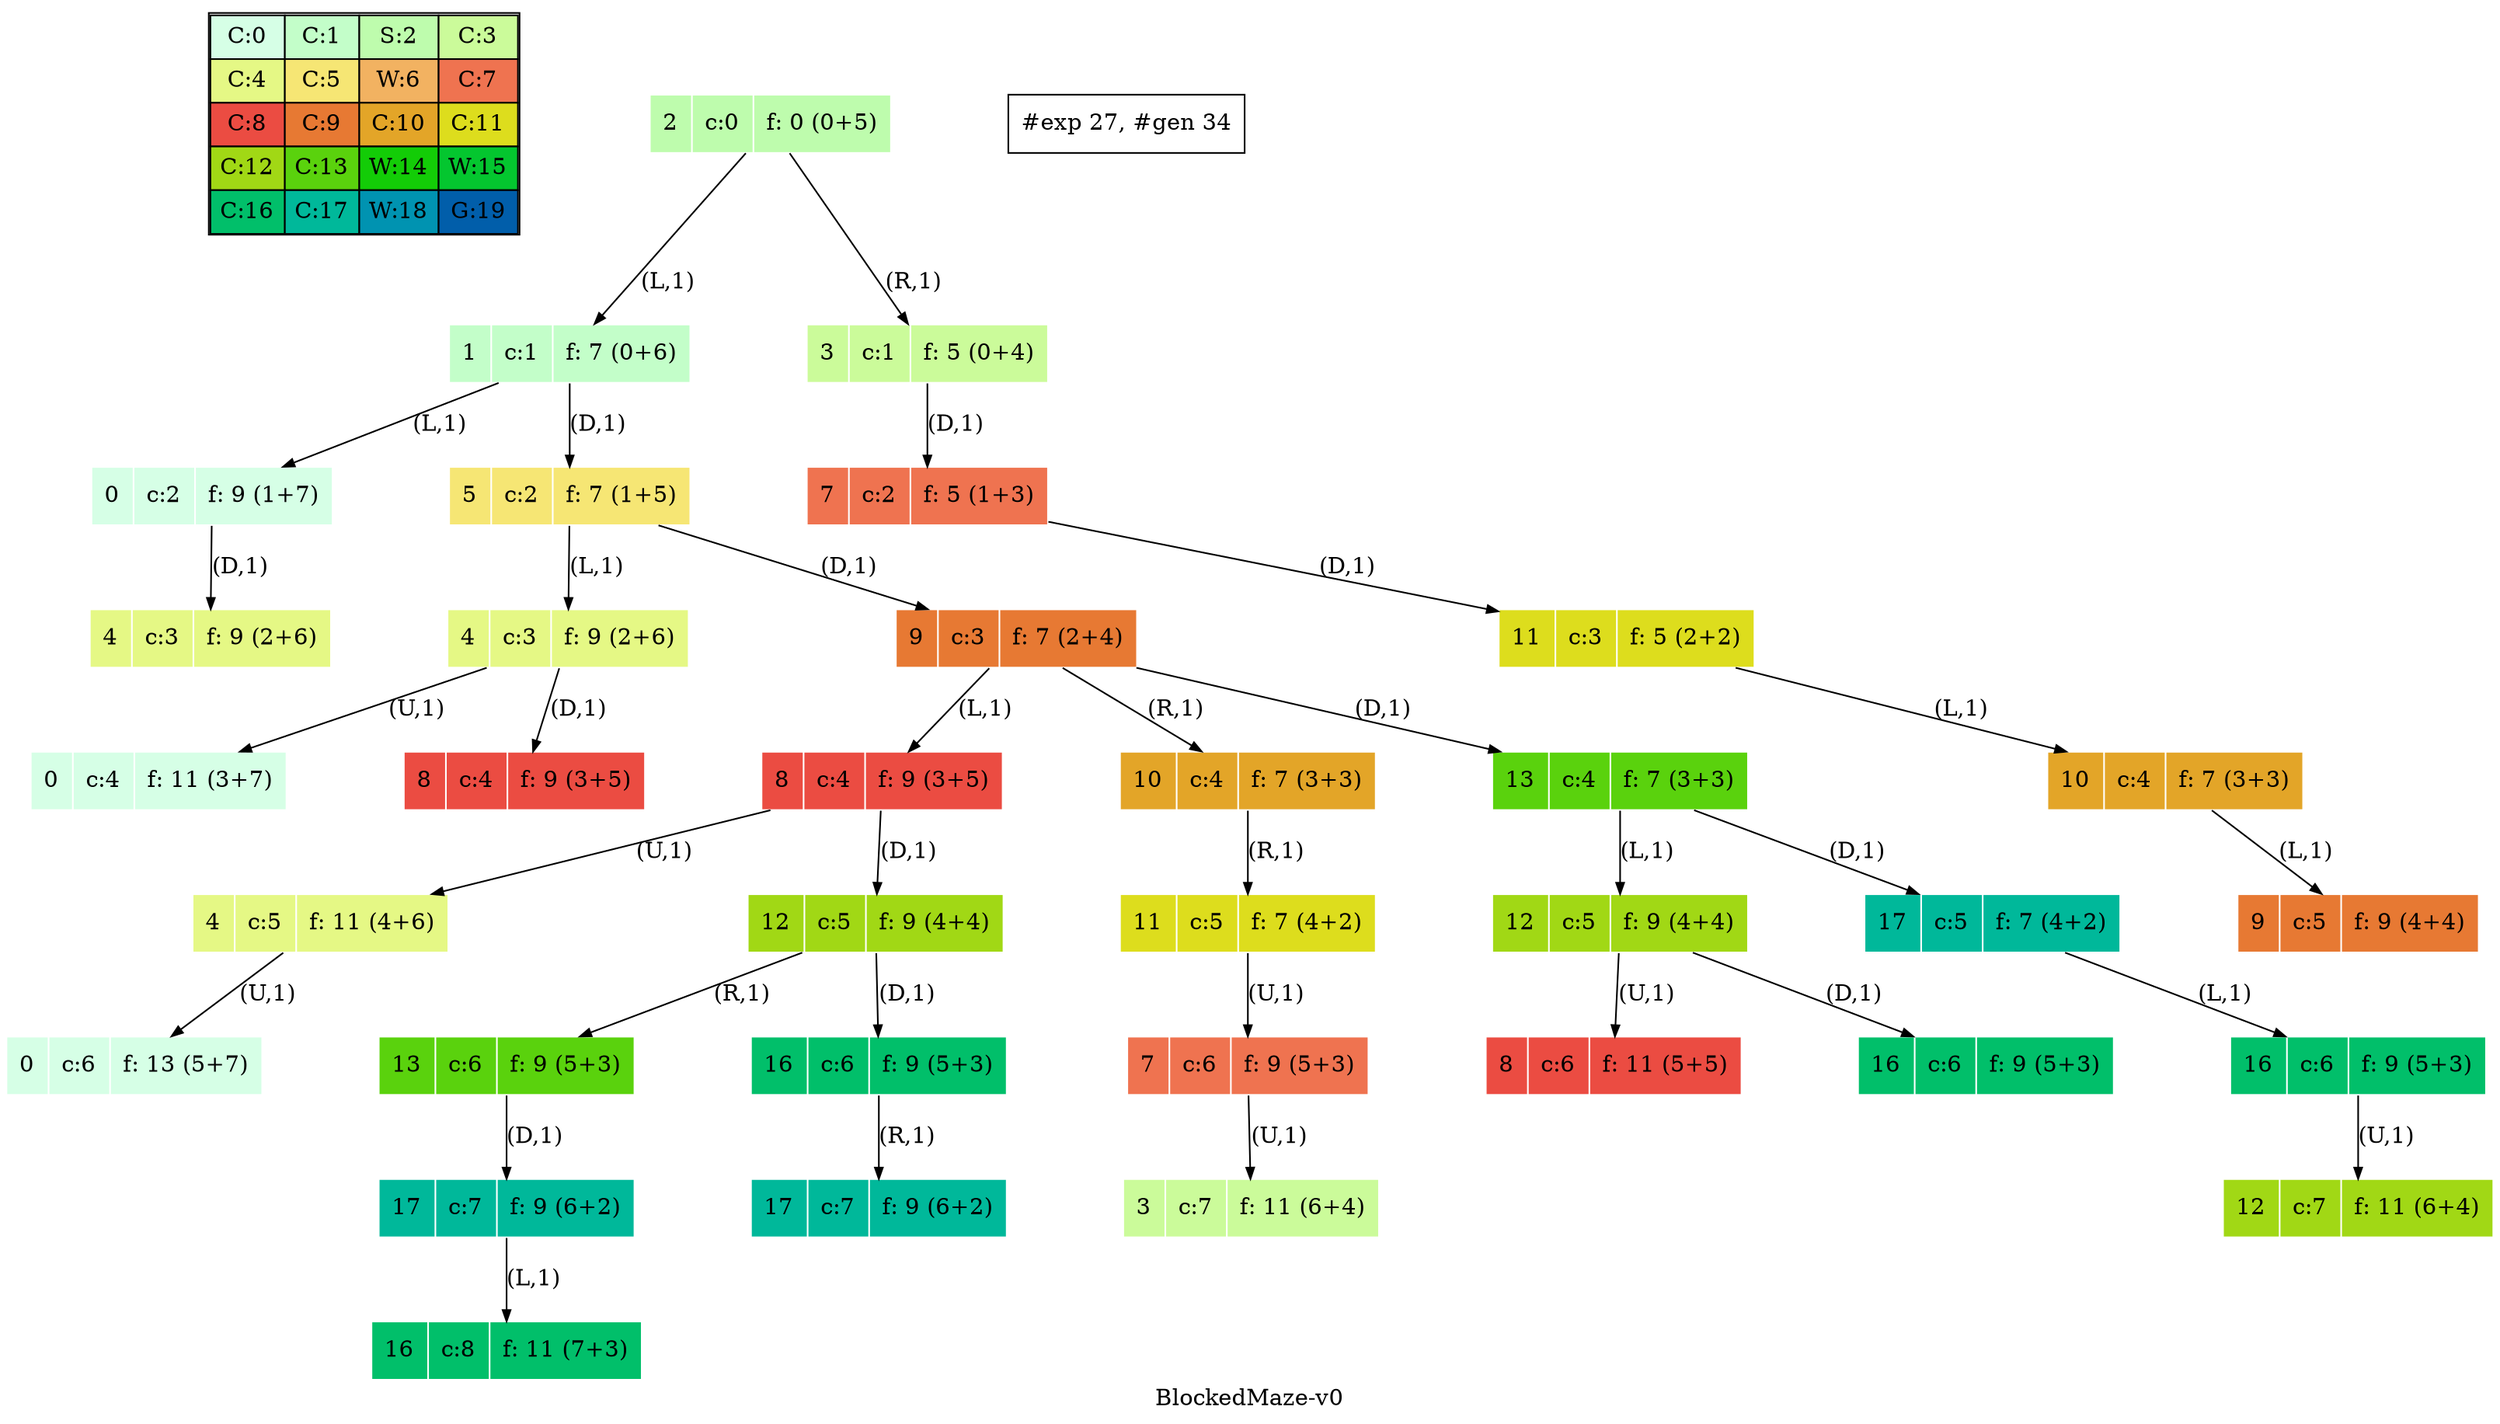 digraph BlockedMaze { label="BlockedMaze-v0"
subgraph MAP {label=Map;map [shape=plaintext label=<<table border="1" cellpadding="5" cellspacing="0" cellborder="1"><tr><td bgcolor="0.39803922 0.15947579 0.99679532 1.        ">C:0</td><td bgcolor="0.35098039 0.23194764 0.99315867 1.        ">C:1</td><td bgcolor="0.29607843 0.31486959 0.98720184 1.        ">S:2</td><td bgcolor="0.24901961 0.38410575 0.98063477 1.        ">C:3</td></tr><tr><td bgcolor="0.19411765 0.46220388 0.97128103 1.        ">C:4</td><td bgcolor="0.14705882 0.52643216 0.96182564 1.        ">C:5</td><td bgcolor="0.09215686 0.59770746 0.94913494 1.        ">W:6</td><td bgcolor="0.0372549  0.66454018 0.93467977 1.        ">C:7</td></tr><tr><td bgcolor="0.00980392 0.71791192 0.92090552 1.        ">C:8</td><td bgcolor="0.06470588 0.77520398 0.9032472  1.        ">C:9</td><td bgcolor="0.11176471 0.81974048 0.88677369 1.        ">C:10</td><td bgcolor="0.16666667 0.8660254  0.8660254  1.        ">C:11</td></tr><tr><td bgcolor="0.21372549 0.9005867  0.84695821 1.        ">C:12</td><td bgcolor="0.26862745 0.93467977 0.82325295 1.        ">C:13</td><td bgcolor="0.32352941 0.96182564 0.79801723 1.        ">W:14</td><td bgcolor="0.37058824 0.97940977 0.77520398 1.        ">W:15</td></tr><tr><td bgcolor="0.4254902  0.99315867 0.74725253 1.        ">C:16</td><td bgcolor="0.47254902 0.99907048 0.72218645 1.        ">C:17</td><td bgcolor="0.52745098 0.99907048 0.69169844 1.        ">W:18</td><td bgcolor="0.5745098  0.99315867 0.66454018 1.        ">G:19</td></tr></table>>]} 
nodesep=1 ranksep=0.5 node [shape=record] edge [arrowsize=0.7] 
"0_2" [label="<f0>2 |<f1> c:0 |<f2> f: 0 (0+5)", style=filled color=white fillcolor="0.29607843 0.31486959 0.98720184 1.        "]
"0_2.1-0" [label="<f0>1 |<f1> c:1 |<f2> f: 7 (0+6)", style=filled color=white fillcolor="0.35098039 0.23194764 0.99315867 1.        "] "0_2" -> "0_2.1-0" [label="(L,1)" ]; 
"0_2.3-1" [label="<f0>3 |<f1> c:1 |<f2> f: 5 (0+4)", style=filled color=white fillcolor="0.24901961 0.38410575 0.98063477 1.        "] "0_2" -> "0_2.3-1" [label="(R,1)" ]; 
"0_2.3.7-3" [label="<f0>7 |<f1> c:2 |<f2> f: 5 (1+3)", style=filled color=white fillcolor="0.0372549  0.66454018 0.93467977 1.        "] "0_2.3-1" -> "0_2.3.7-3" [label="(D,1)" ]; 
"0_2.3.7.11-3" [label="<f0>11 |<f1> c:3 |<f2> f: 5 (2+2)", style=filled color=white fillcolor="0.16666667 0.8660254  0.8660254  1.        "] "0_2.3.7-3" -> "0_2.3.7.11-3" [label="(D,1)" ]; 
"0_2.3.7.11.10-0" [label="<f0>10 |<f1> c:4 |<f2> f: 7 (3+3)", style=filled color=white fillcolor="0.11176471 0.81974048 0.88677369 1.        "] "0_2.3.7.11-3" -> "0_2.3.7.11.10-0" [label="(L,1)" ]; 
"0_2.1.0-0" [label="<f0>0 |<f1> c:2 |<f2> f: 9 (1+7)", style=filled color=white fillcolor="0.39803922 0.15947579 0.99679532 1.        "] "0_2.1-0" -> "0_2.1.0-0" [label="(L,1)" ]; 
"0_2.1.5-3" [label="<f0>5 |<f1> c:2 |<f2> f: 7 (1+5)", style=filled color=white fillcolor="0.14705882 0.52643216 0.96182564 1.        "] "0_2.1-0" -> "0_2.1.5-3" [label="(D,1)" ]; 
"0_2.3.7.11.10.9-0" [label="<f0>9 |<f1> c:5 |<f2> f: 9 (4+4)", style=filled color=white fillcolor="0.06470588 0.77520398 0.9032472  1.        "] "0_2.3.7.11.10-0" -> "0_2.3.7.11.10.9-0" [label="(L,1)" ]; 
"0_2.1.5.4-0" [label="<f0>4 |<f1> c:3 |<f2> f: 9 (2+6)", style=filled color=white fillcolor="0.19411765 0.46220388 0.97128103 1.        "] "0_2.1.5-3" -> "0_2.1.5.4-0" [label="(L,1)" ]; 
"0_2.1.5.9-3" [label="<f0>9 |<f1> c:3 |<f2> f: 7 (2+4)", style=filled color=white fillcolor="0.06470588 0.77520398 0.9032472  1.        "] "0_2.1.5-3" -> "0_2.1.5.9-3" [label="(D,1)" ]; 
"0_2.1.5.9.8-0" [label="<f0>8 |<f1> c:4 |<f2> f: 9 (3+5)", style=filled color=white fillcolor="0.00980392 0.71791192 0.92090552 1.        "] "0_2.1.5.9-3" -> "0_2.1.5.9.8-0" [label="(L,1)" ]; 
"0_2.1.5.9.10-1" [label="<f0>10 |<f1> c:4 |<f2> f: 7 (3+3)", style=filled color=white fillcolor="0.11176471 0.81974048 0.88677369 1.        "] "0_2.1.5.9-3" -> "0_2.1.5.9.10-1" [label="(R,1)" ]; 
"0_2.1.5.9.13-3" [label="<f0>13 |<f1> c:4 |<f2> f: 7 (3+3)", style=filled color=white fillcolor="0.26862745 0.93467977 0.82325295 1.        "] "0_2.1.5.9-3" -> "0_2.1.5.9.13-3" [label="(D,1)" ]; 
"0_2.1.5.9.10.11-1" [label="<f0>11 |<f1> c:5 |<f2> f: 7 (4+2)", style=filled color=white fillcolor="0.16666667 0.8660254  0.8660254  1.        "] "0_2.1.5.9.10-1" -> "0_2.1.5.9.10.11-1" [label="(R,1)" ]; 
"0_2.1.5.9.13.12-0" [label="<f0>12 |<f1> c:5 |<f2> f: 9 (4+4)", style=filled color=white fillcolor="0.21372549 0.9005867  0.84695821 1.        "] "0_2.1.5.9.13-3" -> "0_2.1.5.9.13.12-0" [label="(L,1)" ]; 
"0_2.1.5.9.13.17-3" [label="<f0>17 |<f1> c:5 |<f2> f: 7 (4+2)", style=filled color=white fillcolor="0.47254902 0.99907048 0.72218645 1.        "] "0_2.1.5.9.13-3" -> "0_2.1.5.9.13.17-3" [label="(D,1)" ]; 
"0_2.1.5.9.10.11.7-2" [label="<f0>7 |<f1> c:6 |<f2> f: 9 (5+3)", style=filled color=white fillcolor="0.0372549  0.66454018 0.93467977 1.        "] "0_2.1.5.9.10.11-1" -> "0_2.1.5.9.10.11.7-2" [label="(U,1)" ]; 
"0_2.1.5.9.13.17.16-0" [label="<f0>16 |<f1> c:6 |<f2> f: 9 (5+3)", style=filled color=white fillcolor="0.4254902  0.99315867 0.74725253 1.        "] "0_2.1.5.9.13.17-3" -> "0_2.1.5.9.13.17.16-0" [label="(L,1)" ]; 
"0_2.1.5.9.13.12.8-2" [label="<f0>8 |<f1> c:6 |<f2> f: 11 (5+5)", style=filled color=white fillcolor="0.00980392 0.71791192 0.92090552 1.        "] "0_2.1.5.9.13.12-0" -> "0_2.1.5.9.13.12.8-2" [label="(U,1)" ]; 
"0_2.1.5.9.13.12.16-3" [label="<f0>16 |<f1> c:6 |<f2> f: 9 (5+3)", style=filled color=white fillcolor="0.4254902  0.99315867 0.74725253 1.        "] "0_2.1.5.9.13.12-0" -> "0_2.1.5.9.13.12.16-3" [label="(D,1)" ]; 
"0_2.1.5.9.10.11.7.3-2" [label="<f0>3 |<f1> c:7 |<f2> f: 11 (6+4)", style=filled color=white fillcolor="0.24901961 0.38410575 0.98063477 1.        "] "0_2.1.5.9.10.11.7-2" -> "0_2.1.5.9.10.11.7.3-2" [label="(U,1)" ]; 
"0_2.1.5.9.13.17.16.12-2" [label="<f0>12 |<f1> c:7 |<f2> f: 11 (6+4)", style=filled color=white fillcolor="0.21372549 0.9005867  0.84695821 1.        "] "0_2.1.5.9.13.17.16-0" -> "0_2.1.5.9.13.17.16.12-2" [label="(U,1)" ]; 
"0_2.1.0.4-3" [label="<f0>4 |<f1> c:3 |<f2> f: 9 (2+6)", style=filled color=white fillcolor="0.19411765 0.46220388 0.97128103 1.        "] "0_2.1.0-0" -> "0_2.1.0.4-3" [label="(D,1)" ]; 
"0_2.1.5.4.0-2" [label="<f0>0 |<f1> c:4 |<f2> f: 11 (3+7)", style=filled color=white fillcolor="0.39803922 0.15947579 0.99679532 1.        "] "0_2.1.5.4-0" -> "0_2.1.5.4.0-2" [label="(U,1)" ]; 
"0_2.1.5.4.8-3" [label="<f0>8 |<f1> c:4 |<f2> f: 9 (3+5)", style=filled color=white fillcolor="0.00980392 0.71791192 0.92090552 1.        "] "0_2.1.5.4-0" -> "0_2.1.5.4.8-3" [label="(D,1)" ]; 
"0_2.1.5.9.8.4-2" [label="<f0>4 |<f1> c:5 |<f2> f: 11 (4+6)", style=filled color=white fillcolor="0.19411765 0.46220388 0.97128103 1.        "] "0_2.1.5.9.8-0" -> "0_2.1.5.9.8.4-2" [label="(U,1)" ]; 
"0_2.1.5.9.8.12-3" [label="<f0>12 |<f1> c:5 |<f2> f: 9 (4+4)", style=filled color=white fillcolor="0.21372549 0.9005867  0.84695821 1.        "] "0_2.1.5.9.8-0" -> "0_2.1.5.9.8.12-3" [label="(D,1)" ]; 
"0_2.1.5.9.8.12.13-1" [label="<f0>13 |<f1> c:6 |<f2> f: 9 (5+3)", style=filled color=white fillcolor="0.26862745 0.93467977 0.82325295 1.        "] "0_2.1.5.9.8.12-3" -> "0_2.1.5.9.8.12.13-1" [label="(R,1)" ]; 
"0_2.1.5.9.8.12.16-3" [label="<f0>16 |<f1> c:6 |<f2> f: 9 (5+3)", style=filled color=white fillcolor="0.4254902  0.99315867 0.74725253 1.        "] "0_2.1.5.9.8.12-3" -> "0_2.1.5.9.8.12.16-3" [label="(D,1)" ]; 
"0_2.1.5.9.8.12.13.17-3" [label="<f0>17 |<f1> c:7 |<f2> f: 9 (6+2)", style=filled color=white fillcolor="0.47254902 0.99907048 0.72218645 1.        "] "0_2.1.5.9.8.12.13-1" -> "0_2.1.5.9.8.12.13.17-3" [label="(D,1)" ]; 
"0_2.1.5.9.8.12.16.17-1" [label="<f0>17 |<f1> c:7 |<f2> f: 9 (6+2)", style=filled color=white fillcolor="0.47254902 0.99907048 0.72218645 1.        "] "0_2.1.5.9.8.12.16-3" -> "0_2.1.5.9.8.12.16.17-1" [label="(R,1)" ]; 
"0_2.1.5.9.8.12.13.17.16-0" [label="<f0>16 |<f1> c:8 |<f2> f: 11 (7+3)", style=filled color=white fillcolor="0.4254902  0.99315867 0.74725253 1.        "] "0_2.1.5.9.8.12.13.17-3" -> "0_2.1.5.9.8.12.13.17.16-0" [label="(L,1)" ]; 
"0_2.1.5.9.8.4.0-2" [label="<f0>0 |<f1> c:6 |<f2> f: 13 (5+7)", style=filled color=white fillcolor="0.39803922 0.15947579 0.99679532 1.        "] "0_2.1.5.9.8.4-2" -> "0_2.1.5.9.8.4.0-2" [label="(U,1)" ];  "#exp 27, #gen 34" [ shape=box ];
}
